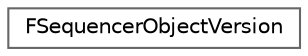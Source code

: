 digraph "Graphical Class Hierarchy"
{
 // INTERACTIVE_SVG=YES
 // LATEX_PDF_SIZE
  bgcolor="transparent";
  edge [fontname=Helvetica,fontsize=10,labelfontname=Helvetica,labelfontsize=10];
  node [fontname=Helvetica,fontsize=10,shape=box,height=0.2,width=0.4];
  rankdir="LR";
  Node0 [id="Node000000",label="FSequencerObjectVersion",height=0.2,width=0.4,color="grey40", fillcolor="white", style="filled",URL="$d4/d73/structFSequencerObjectVersion.html",tooltip=" "];
}

